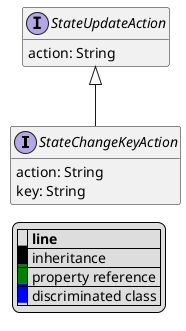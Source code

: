 @startuml

hide empty fields
hide empty methods
legend
|= |= line |
|<back:black>   </back>| inheritance |
|<back:green>   </back>| property reference |
|<back:blue>   </back>| discriminated class |
endlegend
interface StateChangeKeyAction [[StateChangeKeyAction.svg]] extends StateUpdateAction {
    action: String
    key: String
}
interface StateUpdateAction [[StateUpdateAction.svg]]  {
    action: String
}





@enduml
